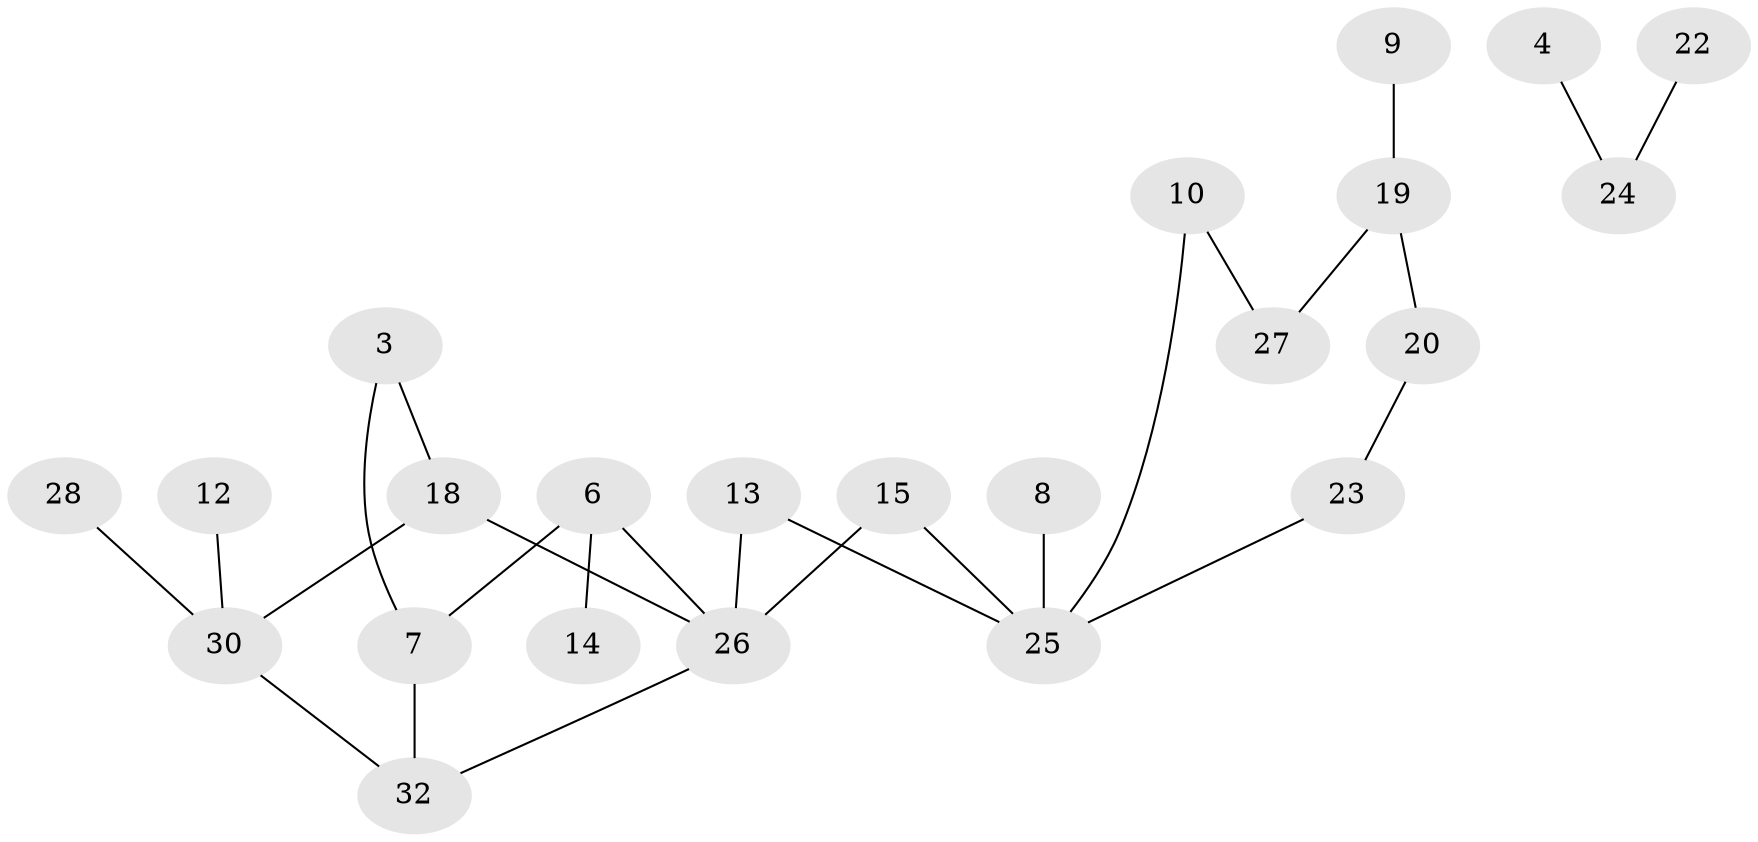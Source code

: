 // original degree distribution, {4: 0.06349206349206349, 1: 0.30158730158730157, 0: 0.12698412698412698, 2: 0.3333333333333333, 3: 0.14285714285714285, 5: 0.031746031746031744}
// Generated by graph-tools (version 1.1) at 2025/49/03/09/25 03:49:13]
// undirected, 23 vertices, 26 edges
graph export_dot {
graph [start="1"]
  node [color=gray90,style=filled];
  3;
  4;
  6;
  7;
  8;
  9;
  10;
  12;
  13;
  14;
  15;
  18;
  19;
  20;
  22;
  23;
  24;
  25;
  26;
  27;
  28;
  30;
  32;
  3 -- 7 [weight=1.0];
  3 -- 18 [weight=1.0];
  4 -- 24 [weight=1.0];
  6 -- 7 [weight=1.0];
  6 -- 14 [weight=1.0];
  6 -- 26 [weight=1.0];
  7 -- 32 [weight=1.0];
  8 -- 25 [weight=1.0];
  9 -- 19 [weight=1.0];
  10 -- 25 [weight=1.0];
  10 -- 27 [weight=1.0];
  12 -- 30 [weight=1.0];
  13 -- 25 [weight=1.0];
  13 -- 26 [weight=1.0];
  15 -- 25 [weight=1.0];
  15 -- 26 [weight=1.0];
  18 -- 26 [weight=1.0];
  18 -- 30 [weight=1.0];
  19 -- 20 [weight=1.0];
  19 -- 27 [weight=1.0];
  20 -- 23 [weight=1.0];
  22 -- 24 [weight=1.0];
  23 -- 25 [weight=1.0];
  26 -- 32 [weight=1.0];
  28 -- 30 [weight=1.0];
  30 -- 32 [weight=1.0];
}
